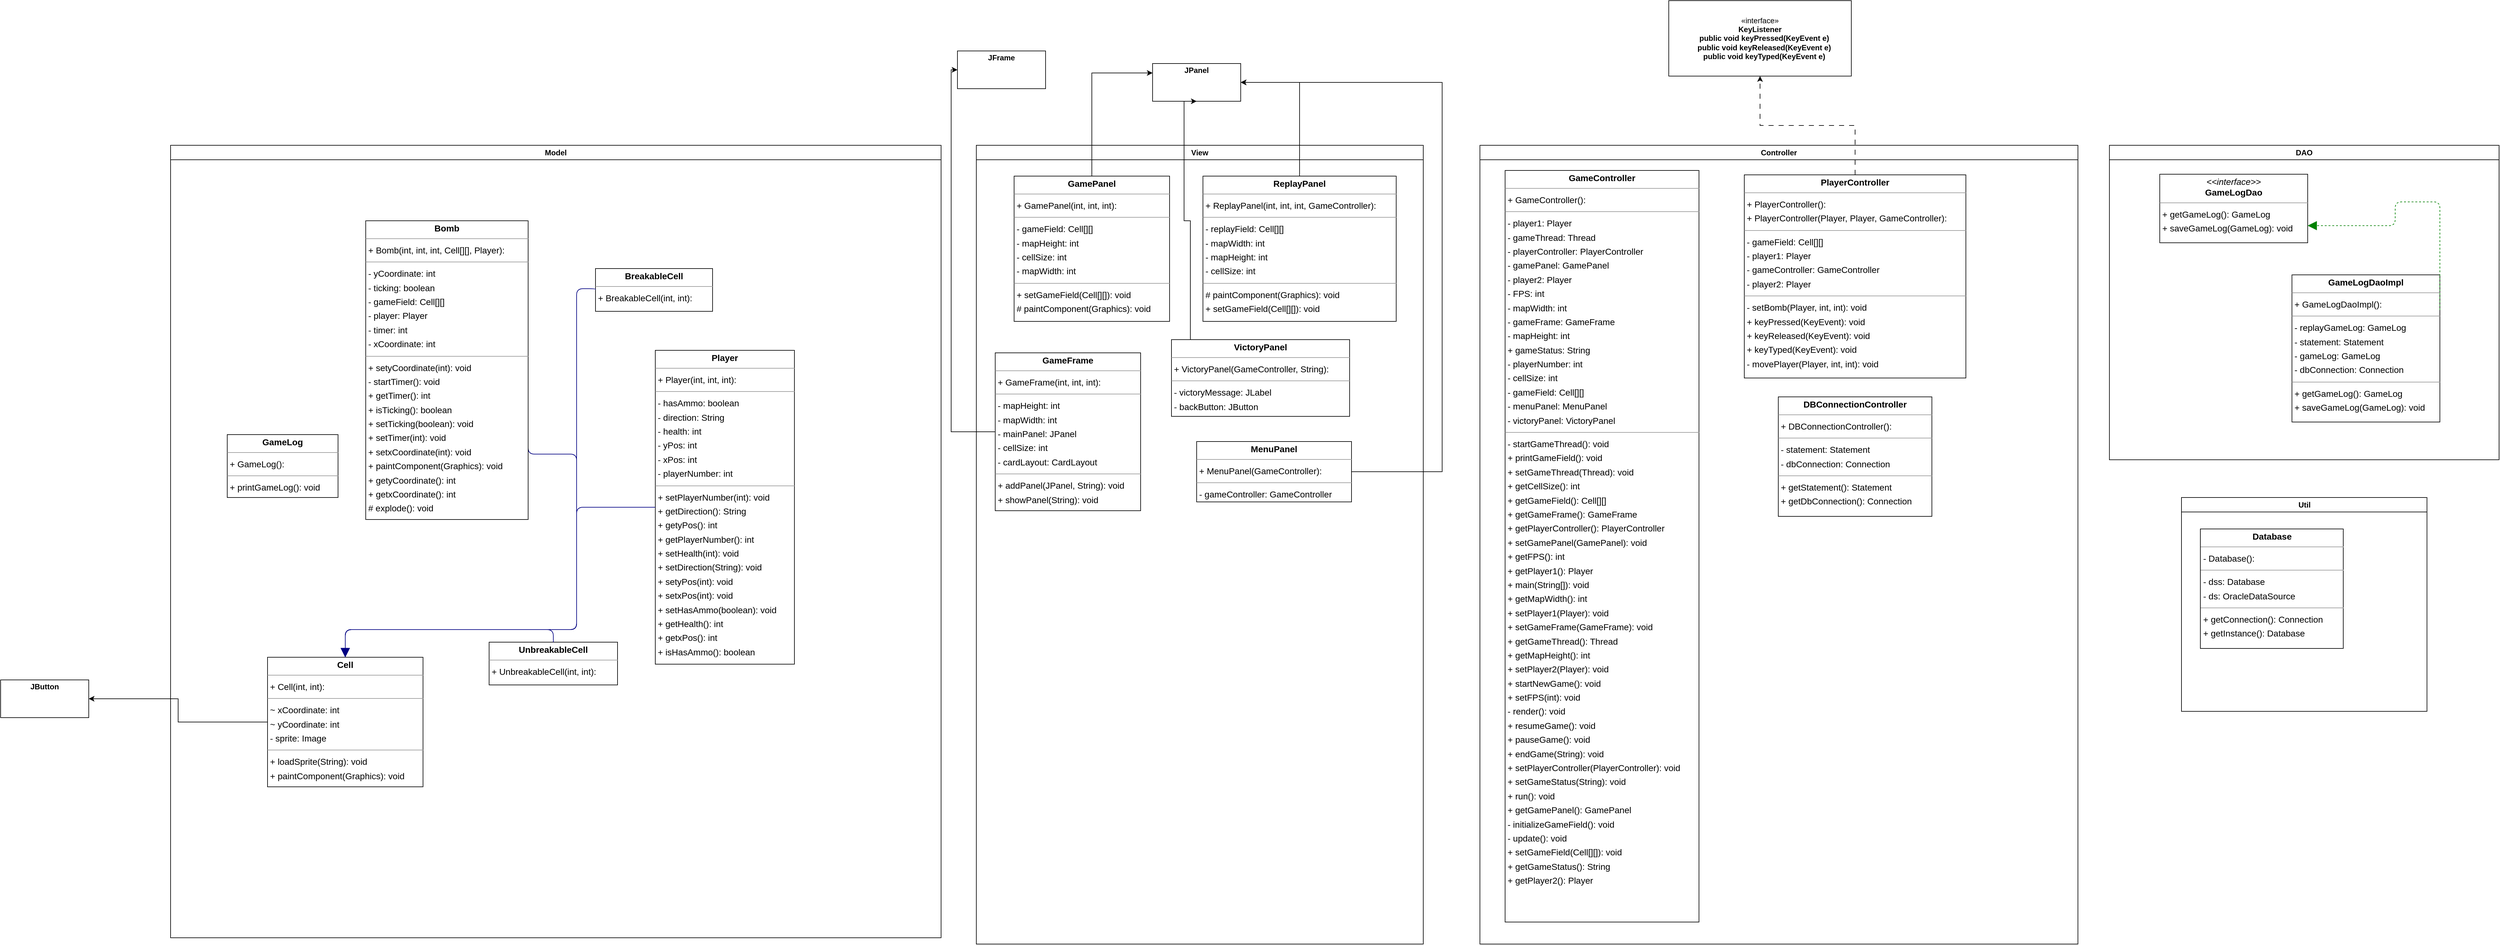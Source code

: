 <mxfile version="24.6.2" type="github">
  <diagram id="Bu6Lam7aKFqWhQBKkHUC" name="Seite-1">
    <mxGraphModel dx="5668" dy="1876" grid="1" gridSize="10" guides="1" tooltips="1" connect="1" arrows="1" fold="1" page="0" pageScale="1" pageWidth="827" pageHeight="1169" background="none" math="0" shadow="0">
      <root>
        <mxCell id="0" />
        <mxCell id="1" parent="0" />
        <mxCell id="NOHZJtmHs7OVtUt74dhB-2" value="Controller" style="swimlane;whiteSpace=wrap;html=1;" vertex="1" parent="1">
          <mxGeometry x="-260" y="100" width="950" height="1270" as="geometry" />
        </mxCell>
        <mxCell id="node14" value="&lt;p style=&quot;margin:0px;margin-top:4px;text-align:center;&quot;&gt;&lt;b&gt;GameController&lt;/b&gt;&lt;/p&gt;&lt;hr size=&quot;1&quot;/&gt;&lt;p style=&quot;margin:0 0 0 4px;line-height:1.6;&quot;&gt;+ GameController(): &lt;/p&gt;&lt;hr size=&quot;1&quot;/&gt;&lt;p style=&quot;margin:0 0 0 4px;line-height:1.6;&quot;&gt;- player1: Player&lt;br/&gt;- gameThread: Thread&lt;br/&gt;- playerController: PlayerController&lt;br/&gt;- gamePanel: GamePanel&lt;br/&gt;- player2: Player&lt;br/&gt;- FPS: int&lt;br/&gt;- mapWidth: int&lt;br/&gt;- gameFrame: GameFrame&lt;br/&gt;- mapHeight: int&lt;br/&gt;+ gameStatus: String&lt;br/&gt;- playerNumber: int&lt;br/&gt;- cellSize: int&lt;br/&gt;- gameField: Cell[][]&lt;br/&gt;- menuPanel: MenuPanel&lt;br/&gt;- victoryPanel: VictoryPanel&lt;/p&gt;&lt;hr size=&quot;1&quot;/&gt;&lt;p style=&quot;margin:0 0 0 4px;line-height:1.6;&quot;&gt;- startGameThread(): void&lt;br/&gt;+ printGameField(): void&lt;br/&gt;+ setGameThread(Thread): void&lt;br/&gt;+ getCellSize(): int&lt;br/&gt;+ getGameField(): Cell[][]&lt;br/&gt;+ getGameFrame(): GameFrame&lt;br/&gt;+ getPlayerController(): PlayerController&lt;br/&gt;+ setGamePanel(GamePanel): void&lt;br/&gt;+ getFPS(): int&lt;br/&gt;+ getPlayer1(): Player&lt;br/&gt;+ main(String[]): void&lt;br/&gt;+ getMapWidth(): int&lt;br/&gt;+ setPlayer1(Player): void&lt;br/&gt;+ setGameFrame(GameFrame): void&lt;br/&gt;+ getGameThread(): Thread&lt;br/&gt;+ getMapHeight(): int&lt;br/&gt;+ setPlayer2(Player): void&lt;br/&gt;+ startNewGame(): void&lt;br/&gt;+ setFPS(int): void&lt;br/&gt;- render(): void&lt;br/&gt;+ resumeGame(): void&lt;br/&gt;+ pauseGame(): void&lt;br/&gt;+ endGame(String): void&lt;br/&gt;+ setPlayerController(PlayerController): void&lt;br/&gt;+ setGameStatus(String): void&lt;br/&gt;+ run(): void&lt;br/&gt;+ getGamePanel(): GamePanel&lt;br/&gt;- initializeGameField(): void&lt;br/&gt;- update(): void&lt;br/&gt;+ setGameField(Cell[][]): void&lt;br/&gt;+ getGameStatus(): String&lt;br/&gt;+ getPlayer2(): Player&lt;/p&gt;" style="verticalAlign=top;align=left;overflow=fill;fontSize=14;fontFamily=Helvetica;html=1;rounded=0;shadow=0;comic=0;labelBackgroundColor=none;strokeWidth=1;" parent="NOHZJtmHs7OVtUt74dhB-2" vertex="1">
          <mxGeometry x="40" y="40" width="308" height="1195" as="geometry" />
        </mxCell>
        <mxCell id="node5" value="&lt;p style=&quot;margin:0px;margin-top:4px;text-align:center;&quot;&gt;&lt;b&gt;PlayerController&lt;/b&gt;&lt;/p&gt;&lt;hr size=&quot;1&quot;/&gt;&lt;p style=&quot;margin:0 0 0 4px;line-height:1.6;&quot;&gt;+ PlayerController(): &lt;br/&gt;+ PlayerController(Player, Player, GameController): &lt;/p&gt;&lt;hr size=&quot;1&quot;/&gt;&lt;p style=&quot;margin:0 0 0 4px;line-height:1.6;&quot;&gt;- gameField: Cell[][]&lt;br/&gt;- player1: Player&lt;br/&gt;- gameController: GameController&lt;br/&gt;- player2: Player&lt;/p&gt;&lt;hr size=&quot;1&quot;/&gt;&lt;p style=&quot;margin:0 0 0 4px;line-height:1.6;&quot;&gt;- setBomb(Player, int, int): void&lt;br/&gt;+ keyPressed(KeyEvent): void&lt;br/&gt;+ keyReleased(KeyEvent): void&lt;br/&gt;+ keyTyped(KeyEvent): void&lt;br/&gt;- movePlayer(Player, int, int): void&lt;/p&gt;" style="verticalAlign=top;align=left;overflow=fill;fontSize=14;fontFamily=Helvetica;html=1;rounded=0;shadow=0;comic=0;labelBackgroundColor=none;strokeWidth=1;" parent="NOHZJtmHs7OVtUt74dhB-2" vertex="1">
          <mxGeometry x="420" y="47" width="352" height="323" as="geometry" />
        </mxCell>
        <mxCell id="node10" value="&lt;p style=&quot;margin:0px;margin-top:4px;text-align:center;&quot;&gt;&lt;b&gt;DBConnectionController&lt;/b&gt;&lt;/p&gt;&lt;hr size=&quot;1&quot;/&gt;&lt;p style=&quot;margin:0 0 0 4px;line-height:1.6;&quot;&gt;+ DBConnectionController(): &lt;/p&gt;&lt;hr size=&quot;1&quot;/&gt;&lt;p style=&quot;margin:0 0 0 4px;line-height:1.6;&quot;&gt;- statement: Statement&lt;br/&gt;- dbConnection: Connection&lt;/p&gt;&lt;hr size=&quot;1&quot;/&gt;&lt;p style=&quot;margin:0 0 0 4px;line-height:1.6;&quot;&gt;+ getStatement(): Statement&lt;br/&gt;+ getDbConnection(): Connection&lt;/p&gt;" style="verticalAlign=top;align=left;overflow=fill;fontSize=14;fontFamily=Helvetica;html=1;rounded=0;shadow=0;comic=0;labelBackgroundColor=none;strokeWidth=1;" parent="NOHZJtmHs7OVtUt74dhB-2" vertex="1">
          <mxGeometry x="474" y="400" width="244" height="190" as="geometry" />
        </mxCell>
        <mxCell id="NOHZJtmHs7OVtUt74dhB-11" value="View" style="swimlane;whiteSpace=wrap;html=1;" vertex="1" parent="1">
          <mxGeometry x="-1060" y="100" width="710" height="1270" as="geometry" />
        </mxCell>
        <mxCell id="node0" value="&lt;p style=&quot;margin:0px;margin-top:4px;text-align:center;&quot;&gt;&lt;b&gt;GamePanel&lt;/b&gt;&lt;/p&gt;&lt;hr size=&quot;1&quot;/&gt;&lt;p style=&quot;margin:0 0 0 4px;line-height:1.6;&quot;&gt;+ GamePanel(int, int, int): &lt;/p&gt;&lt;hr size=&quot;1&quot;/&gt;&lt;p style=&quot;margin:0 0 0 4px;line-height:1.6;&quot;&gt;- gameField: Cell[][]&lt;br/&gt;- mapHeight: int&lt;br/&gt;- cellSize: int&lt;br/&gt;- mapWidth: int&lt;/p&gt;&lt;hr size=&quot;1&quot;/&gt;&lt;p style=&quot;margin:0 0 0 4px;line-height:1.6;&quot;&gt;+ setGameField(Cell[][]): void&lt;br/&gt;# paintComponent(Graphics): void&lt;/p&gt;" style="verticalAlign=top;align=left;overflow=fill;fontSize=14;fontFamily=Helvetica;html=1;rounded=0;shadow=0;comic=0;labelBackgroundColor=none;strokeWidth=1;" parent="NOHZJtmHs7OVtUt74dhB-11" vertex="1">
          <mxGeometry x="60" y="49" width="247" height="231" as="geometry" />
        </mxCell>
        <mxCell id="node17" value="&lt;p style=&quot;margin:0px;margin-top:4px;text-align:center;&quot;&gt;&lt;b&gt;ReplayPanel&lt;/b&gt;&lt;/p&gt;&lt;hr size=&quot;1&quot;/&gt;&lt;p style=&quot;margin:0 0 0 4px;line-height:1.6;&quot;&gt;+ ReplayPanel(int, int, int, GameController): &lt;/p&gt;&lt;hr size=&quot;1&quot;/&gt;&lt;p style=&quot;margin:0 0 0 4px;line-height:1.6;&quot;&gt;- replayField: Cell[][]&lt;br/&gt;- mapWidth: int&lt;br/&gt;- mapHeight: int&lt;br/&gt;- cellSize: int&lt;/p&gt;&lt;hr size=&quot;1&quot;/&gt;&lt;p style=&quot;margin:0 0 0 4px;line-height:1.6;&quot;&gt;# paintComponent(Graphics): void&lt;br/&gt;+ setGameField(Cell[][]): void&lt;/p&gt;" style="verticalAlign=top;align=left;overflow=fill;fontSize=14;fontFamily=Helvetica;html=1;rounded=0;shadow=0;comic=0;labelBackgroundColor=none;strokeWidth=1;" parent="NOHZJtmHs7OVtUt74dhB-11" vertex="1">
          <mxGeometry x="360" y="49" width="307" height="231" as="geometry" />
        </mxCell>
        <mxCell id="node9" value="&lt;p style=&quot;margin:0px;margin-top:4px;text-align:center;&quot;&gt;&lt;b&gt;GameFrame&lt;/b&gt;&lt;/p&gt;&lt;hr size=&quot;1&quot;/&gt;&lt;p style=&quot;margin:0 0 0 4px;line-height:1.6;&quot;&gt;+ GameFrame(int, int, int): &lt;/p&gt;&lt;hr size=&quot;1&quot;/&gt;&lt;p style=&quot;margin:0 0 0 4px;line-height:1.6;&quot;&gt;- mapHeight: int&lt;br/&gt;- mapWidth: int&lt;br/&gt;- mainPanel: JPanel&lt;br/&gt;- cellSize: int&lt;br/&gt;- cardLayout: CardLayout&lt;/p&gt;&lt;hr size=&quot;1&quot;/&gt;&lt;p style=&quot;margin:0 0 0 4px;line-height:1.6;&quot;&gt;+ addPanel(JPanel, String): void&lt;br/&gt;+ showPanel(String): void&lt;/p&gt;" style="verticalAlign=top;align=left;overflow=fill;fontSize=14;fontFamily=Helvetica;html=1;rounded=0;shadow=0;comic=0;labelBackgroundColor=none;strokeWidth=1;" parent="NOHZJtmHs7OVtUt74dhB-11" vertex="1">
          <mxGeometry x="30" y="330" width="231" height="251" as="geometry" />
        </mxCell>
        <mxCell id="node2" value="&lt;p style=&quot;margin:0px;margin-top:4px;text-align:center;&quot;&gt;&lt;b&gt;VictoryPanel&lt;/b&gt;&lt;/p&gt;&lt;hr size=&quot;1&quot;/&gt;&lt;p style=&quot;margin:0 0 0 4px;line-height:1.6;&quot;&gt;+ VictoryPanel(GameController, String): &lt;/p&gt;&lt;hr size=&quot;1&quot;/&gt;&lt;p style=&quot;margin:0 0 0 4px;line-height:1.6;&quot;&gt;- victoryMessage: JLabel&lt;br/&gt;- backButton: JButton&lt;/p&gt;" style="verticalAlign=top;align=left;overflow=fill;fontSize=14;fontFamily=Helvetica;html=1;rounded=0;shadow=0;comic=0;labelBackgroundColor=none;strokeWidth=1;" parent="NOHZJtmHs7OVtUt74dhB-11" vertex="1">
          <mxGeometry x="310" y="309" width="283" height="122" as="geometry" />
        </mxCell>
        <mxCell id="node16" value="&lt;p style=&quot;margin:0px;margin-top:4px;text-align:center;&quot;&gt;&lt;b&gt;MenuPanel&lt;/b&gt;&lt;/p&gt;&lt;hr size=&quot;1&quot;/&gt;&lt;p style=&quot;margin:0 0 0 4px;line-height:1.6;&quot;&gt;+ MenuPanel(GameController): &lt;/p&gt;&lt;hr size=&quot;1&quot;/&gt;&lt;p style=&quot;margin:0 0 0 4px;line-height:1.6;&quot;&gt;- gameController: GameController&lt;/p&gt;" style="verticalAlign=top;align=left;overflow=fill;fontSize=14;fontFamily=Helvetica;html=1;rounded=0;shadow=0;comic=0;labelBackgroundColor=none;strokeWidth=1;" parent="NOHZJtmHs7OVtUt74dhB-11" vertex="1">
          <mxGeometry x="350" y="471" width="246" height="96" as="geometry" />
        </mxCell>
        <mxCell id="NOHZJtmHs7OVtUt74dhB-12" value="Model" style="swimlane;whiteSpace=wrap;html=1;" vertex="1" parent="1">
          <mxGeometry x="-2340" y="100" width="1224" height="1260" as="geometry" />
        </mxCell>
        <mxCell id="node4" value="&lt;p style=&quot;margin:0px;margin-top:4px;text-align:center;&quot;&gt;&lt;b&gt;BreakableCell&lt;/b&gt;&lt;/p&gt;&lt;hr size=&quot;1&quot;/&gt;&lt;p style=&quot;margin:0 0 0 4px;line-height:1.6;&quot;&gt;+ BreakableCell(int, int): &lt;/p&gt;" style="verticalAlign=top;align=left;overflow=fill;fontSize=14;fontFamily=Helvetica;html=1;rounded=0;shadow=0;comic=0;labelBackgroundColor=none;strokeWidth=1;" parent="NOHZJtmHs7OVtUt74dhB-12" vertex="1">
          <mxGeometry x="675" y="196" width="186" height="68" as="geometry" />
        </mxCell>
        <mxCell id="node7" value="&lt;p style=&quot;margin:0px;margin-top:4px;text-align:center;&quot;&gt;&lt;b&gt;Cell&lt;/b&gt;&lt;/p&gt;&lt;hr size=&quot;1&quot;/&gt;&lt;p style=&quot;margin:0 0 0 4px;line-height:1.6;&quot;&gt;+ Cell(int, int): &lt;/p&gt;&lt;hr size=&quot;1&quot;/&gt;&lt;p style=&quot;margin:0 0 0 4px;line-height:1.6;&quot;&gt;~ xCoordinate: int&lt;br/&gt;~ yCoordinate: int&lt;br/&gt;- sprite: Image&lt;/p&gt;&lt;hr size=&quot;1&quot;/&gt;&lt;p style=&quot;margin:0 0 0 4px;line-height:1.6;&quot;&gt;+ loadSprite(String): void&lt;br/&gt;+ paintComponent(Graphics): void&lt;/p&gt;" style="verticalAlign=top;align=left;overflow=fill;fontSize=14;fontFamily=Helvetica;html=1;rounded=0;shadow=0;comic=0;labelBackgroundColor=none;strokeWidth=1;" parent="NOHZJtmHs7OVtUt74dhB-12" vertex="1">
          <mxGeometry x="154" y="814" width="247" height="206" as="geometry" />
        </mxCell>
        <mxCell id="node12" value="&lt;p style=&quot;margin:0px;margin-top:4px;text-align:center;&quot;&gt;&lt;b&gt;Player&lt;/b&gt;&lt;/p&gt;&lt;hr size=&quot;1&quot;/&gt;&lt;p style=&quot;margin:0 0 0 4px;line-height:1.6;&quot;&gt;+ Player(int, int, int): &lt;/p&gt;&lt;hr size=&quot;1&quot;/&gt;&lt;p style=&quot;margin:0 0 0 4px;line-height:1.6;&quot;&gt;- hasAmmo: boolean&lt;br/&gt;- direction: String&lt;br/&gt;- health: int&lt;br/&gt;- yPos: int&lt;br/&gt;- xPos: int&lt;br/&gt;- playerNumber: int&lt;/p&gt;&lt;hr size=&quot;1&quot;/&gt;&lt;p style=&quot;margin:0 0 0 4px;line-height:1.6;&quot;&gt;+ setPlayerNumber(int): void&lt;br/&gt;+ getDirection(): String&lt;br/&gt;+ getyPos(): int&lt;br/&gt;+ getPlayerNumber(): int&lt;br/&gt;+ setHealth(int): void&lt;br/&gt;+ setDirection(String): void&lt;br/&gt;+ setyPos(int): void&lt;br/&gt;+ setxPos(int): void&lt;br/&gt;+ setHasAmmo(boolean): void&lt;br/&gt;+ getHealth(): int&lt;br/&gt;+ getxPos(): int&lt;br/&gt;+ isHasAmmo(): boolean&lt;/p&gt;" style="verticalAlign=top;align=left;overflow=fill;fontSize=14;fontFamily=Helvetica;html=1;rounded=0;shadow=0;comic=0;labelBackgroundColor=none;strokeWidth=1;" parent="NOHZJtmHs7OVtUt74dhB-12" vertex="1">
          <mxGeometry x="770" y="326" width="221" height="499" as="geometry" />
        </mxCell>
        <mxCell id="node15" value="&lt;p style=&quot;margin:0px;margin-top:4px;text-align:center;&quot;&gt;&lt;b&gt;UnbreakableCell&lt;/b&gt;&lt;/p&gt;&lt;hr size=&quot;1&quot;/&gt;&lt;p style=&quot;margin:0 0 0 4px;line-height:1.6;&quot;&gt;+ UnbreakableCell(int, int): &lt;/p&gt;" style="verticalAlign=top;align=left;overflow=fill;fontSize=14;fontFamily=Helvetica;html=1;rounded=0;shadow=0;comic=0;labelBackgroundColor=none;strokeWidth=1;" parent="NOHZJtmHs7OVtUt74dhB-12" vertex="1">
          <mxGeometry x="506" y="790" width="204" height="68" as="geometry" />
        </mxCell>
        <mxCell id="edge0" value="" style="html=1;rounded=1;edgeStyle=orthogonalEdgeStyle;dashed=0;startArrow=none;endArrow=block;endSize=12;strokeColor=#000082;exitX=1.000;exitY=0.500;exitDx=0;exitDy=0;entryX=0.500;entryY=0.000;entryDx=0;entryDy=0;" parent="NOHZJtmHs7OVtUt74dhB-12" source="node13" target="node7" edge="1">
          <mxGeometry width="50" height="50" relative="1" as="geometry">
            <Array as="points">
              <mxPoint x="645" y="491" />
              <mxPoint x="645" y="770" />
              <mxPoint x="278" y="770" />
            </Array>
          </mxGeometry>
        </mxCell>
        <mxCell id="edge3" value="" style="html=1;rounded=1;edgeStyle=orthogonalEdgeStyle;dashed=0;startArrow=none;endArrow=block;endSize=12;strokeColor=#000082;exitX=0.000;exitY=0.500;exitDx=0;exitDy=0;entryX=0.500;entryY=0.000;entryDx=0;entryDy=0;" parent="NOHZJtmHs7OVtUt74dhB-12" source="node4" target="node7" edge="1">
          <mxGeometry width="50" height="50" relative="1" as="geometry">
            <Array as="points">
              <mxPoint x="645" y="228" />
              <mxPoint x="645" y="770" />
              <mxPoint x="278" y="770" />
            </Array>
          </mxGeometry>
        </mxCell>
        <mxCell id="edge4" value="" style="html=1;rounded=1;edgeStyle=orthogonalEdgeStyle;dashed=0;startArrow=none;endArrow=block;endSize=12;strokeColor=#000082;exitX=0.000;exitY=0.500;exitDx=0;exitDy=0;entryX=0.500;entryY=0.000;entryDx=0;entryDy=0;" parent="NOHZJtmHs7OVtUt74dhB-12" source="node12" target="node7" edge="1">
          <mxGeometry width="50" height="50" relative="1" as="geometry">
            <Array as="points">
              <mxPoint x="645" y="576" />
              <mxPoint x="645" y="770" />
              <mxPoint x="278" y="770" />
            </Array>
          </mxGeometry>
        </mxCell>
        <mxCell id="edge2" value="" style="html=1;rounded=1;edgeStyle=orthogonalEdgeStyle;dashed=0;startArrow=none;endArrow=block;endSize=12;strokeColor=#000082;exitX=0.500;exitY=0.001;exitDx=0;exitDy=0;entryX=0.500;entryY=0.000;entryDx=0;entryDy=0;" parent="NOHZJtmHs7OVtUt74dhB-12" source="node15" target="node7" edge="1">
          <mxGeometry width="50" height="50" relative="1" as="geometry">
            <Array as="points">
              <mxPoint x="608" y="770" />
              <mxPoint x="278" y="770" />
            </Array>
          </mxGeometry>
        </mxCell>
        <mxCell id="node13" value="&lt;p style=&quot;margin:0px;margin-top:4px;text-align:center;&quot;&gt;&lt;b&gt;Bomb&lt;/b&gt;&lt;/p&gt;&lt;hr size=&quot;1&quot;/&gt;&lt;p style=&quot;margin:0 0 0 4px;line-height:1.6;&quot;&gt;+ Bomb(int, int, int, Cell[][], Player): &lt;/p&gt;&lt;hr size=&quot;1&quot;/&gt;&lt;p style=&quot;margin:0 0 0 4px;line-height:1.6;&quot;&gt;- yCoordinate: int&lt;br/&gt;- ticking: boolean&lt;br/&gt;- gameField: Cell[][]&lt;br/&gt;- player: Player&lt;br/&gt;- timer: int&lt;br/&gt;- xCoordinate: int&lt;/p&gt;&lt;hr size=&quot;1&quot;/&gt;&lt;p style=&quot;margin:0 0 0 4px;line-height:1.6;&quot;&gt;+ setyCoordinate(int): void&lt;br/&gt;- startTimer(): void&lt;br/&gt;+ getTimer(): int&lt;br/&gt;+ isTicking(): boolean&lt;br/&gt;+ setTicking(boolean): void&lt;br/&gt;+ setTimer(int): void&lt;br/&gt;+ setxCoordinate(int): void&lt;br/&gt;+ paintComponent(Graphics): void&lt;br/&gt;+ getyCoordinate(): int&lt;br/&gt;+ getxCoordinate(): int&lt;br/&gt;# explode(): void&lt;/p&gt;" style="verticalAlign=top;align=left;overflow=fill;fontSize=14;fontFamily=Helvetica;html=1;rounded=0;shadow=0;comic=0;labelBackgroundColor=none;strokeWidth=1;" parent="NOHZJtmHs7OVtUt74dhB-12" vertex="1">
          <mxGeometry x="310" y="120" width="258" height="475" as="geometry" />
        </mxCell>
        <mxCell id="node1" value="&lt;p style=&quot;margin:0px;margin-top:4px;text-align:center;&quot;&gt;&lt;b&gt;GameLog&lt;/b&gt;&lt;/p&gt;&lt;hr size=&quot;1&quot;/&gt;&lt;p style=&quot;margin:0 0 0 4px;line-height:1.6;&quot;&gt;+ GameLog(): &lt;/p&gt;&lt;hr size=&quot;1&quot;/&gt;&lt;p style=&quot;margin:0 0 0 4px;line-height:1.6;&quot;&gt;+ printGameLog(): void&lt;/p&gt;" style="verticalAlign=top;align=left;overflow=fill;fontSize=14;fontFamily=Helvetica;html=1;rounded=0;shadow=0;comic=0;labelBackgroundColor=none;strokeWidth=1;" parent="NOHZJtmHs7OVtUt74dhB-12" vertex="1">
          <mxGeometry x="90" y="460" width="176" height="100" as="geometry" />
        </mxCell>
        <mxCell id="NOHZJtmHs7OVtUt74dhB-13" value="DAO" style="swimlane;whiteSpace=wrap;html=1;" vertex="1" parent="1">
          <mxGeometry x="740" y="100" width="619" height="500" as="geometry" />
        </mxCell>
        <mxCell id="node3" value="&lt;p style=&quot;margin:0px;margin-top:4px;text-align:center;&quot;&gt;&lt;b&gt;GameLogDaoImpl&lt;/b&gt;&lt;/p&gt;&lt;hr size=&quot;1&quot;/&gt;&lt;p style=&quot;margin:0 0 0 4px;line-height:1.6;&quot;&gt;+ GameLogDaoImpl(): &lt;/p&gt;&lt;hr size=&quot;1&quot;/&gt;&lt;p style=&quot;margin:0 0 0 4px;line-height:1.6;&quot;&gt;- replayGameLog: GameLog&lt;br/&gt;- statement: Statement&lt;br/&gt;- gameLog: GameLog&lt;br/&gt;- dbConnection: Connection&lt;/p&gt;&lt;hr size=&quot;1&quot;/&gt;&lt;p style=&quot;margin:0 0 0 4px;line-height:1.6;&quot;&gt;+ getGameLog(): GameLog&lt;br/&gt;+ saveGameLog(GameLog): void&lt;/p&gt;" style="verticalAlign=top;align=left;overflow=fill;fontSize=14;fontFamily=Helvetica;html=1;rounded=0;shadow=0;comic=0;labelBackgroundColor=none;strokeWidth=1;" parent="NOHZJtmHs7OVtUt74dhB-13" vertex="1">
          <mxGeometry x="290" y="206" width="235" height="234" as="geometry" />
        </mxCell>
        <mxCell id="node6" value="&lt;p style=&quot;margin:0px;margin-top:4px;text-align:center;&quot;&gt;&lt;i&gt;&amp;lt;&amp;lt;interface&amp;gt;&amp;gt;&lt;/i&gt;&lt;br/&gt;&lt;b&gt;GameLogDao&lt;/b&gt;&lt;/p&gt;&lt;hr size=&quot;1&quot;/&gt;&lt;p style=&quot;margin:0 0 0 4px;line-height:1.6;&quot;&gt;+ getGameLog(): GameLog&lt;br/&gt;+ saveGameLog(GameLog): void&lt;/p&gt;" style="verticalAlign=top;align=left;overflow=fill;fontSize=14;fontFamily=Helvetica;html=1;rounded=0;shadow=0;comic=0;labelBackgroundColor=none;strokeWidth=1;" parent="NOHZJtmHs7OVtUt74dhB-13" vertex="1">
          <mxGeometry x="80" y="46" width="235" height="109" as="geometry" />
        </mxCell>
        <mxCell id="edge1" value="" style="html=1;rounded=1;edgeStyle=orthogonalEdgeStyle;dashed=1;startArrow=none;endArrow=block;endSize=12;strokeColor=#008200;exitX=1.000;exitY=0.156;exitDx=0;exitDy=0;entryX=1;entryY=0.75;entryDx=0;entryDy=0;" parent="NOHZJtmHs7OVtUt74dhB-13" target="node6" edge="1">
          <mxGeometry width="50" height="50" relative="1" as="geometry">
            <Array as="points">
              <mxPoint x="525" y="90" />
              <mxPoint x="454" y="90" />
              <mxPoint x="454" y="128" />
            </Array>
            <mxPoint x="525" y="261.916" as="sourcePoint" />
            <mxPoint x="210" y="178" as="targetPoint" />
          </mxGeometry>
        </mxCell>
        <mxCell id="NOHZJtmHs7OVtUt74dhB-14" value="Util" style="swimlane;whiteSpace=wrap;html=1;startSize=23;" vertex="1" parent="1">
          <mxGeometry x="854.5" y="660" width="390" height="340" as="geometry" />
        </mxCell>
        <mxCell id="node11" value="&lt;p style=&quot;margin:0px;margin-top:4px;text-align:center;&quot;&gt;&lt;b&gt;Database&lt;/b&gt;&lt;/p&gt;&lt;hr size=&quot;1&quot;/&gt;&lt;p style=&quot;margin:0 0 0 4px;line-height:1.6;&quot;&gt;- Database(): &lt;/p&gt;&lt;hr size=&quot;1&quot;/&gt;&lt;p style=&quot;margin:0 0 0 4px;line-height:1.6;&quot;&gt;- dss: Database&lt;br/&gt;- ds: OracleDataSource&lt;/p&gt;&lt;hr size=&quot;1&quot;/&gt;&lt;p style=&quot;margin:0 0 0 4px;line-height:1.6;&quot;&gt;+ getConnection(): Connection&lt;br/&gt;+ getInstance(): Database&lt;/p&gt;" style="verticalAlign=top;align=left;overflow=fill;fontSize=14;fontFamily=Helvetica;html=1;rounded=0;shadow=0;comic=0;labelBackgroundColor=none;strokeWidth=1;" parent="NOHZJtmHs7OVtUt74dhB-14" vertex="1">
          <mxGeometry x="30" y="50" width="227" height="190" as="geometry" />
        </mxCell>
        <mxCell id="NOHZJtmHs7OVtUt74dhB-17" value="«interface»&lt;br&gt;&lt;b&gt;KeyListener&lt;/b&gt;&lt;div&gt;&lt;div style=&quot;&quot;&gt;&lt;b&gt;&amp;nbsp; &amp;nbsp; public void keyPressed(KeyEvent e)&lt;/b&gt;&lt;/div&gt;&lt;div&gt;&lt;b&gt;&amp;nbsp; &amp;nbsp; public void keyReleased(KeyEvent e)&lt;/b&gt;&lt;/div&gt;&lt;div&gt;&lt;b&gt;&amp;nbsp; &amp;nbsp; public void keyTyped(KeyEvent e)&lt;/b&gt;&lt;/div&gt;&lt;/div&gt;" style="html=1;whiteSpace=wrap;" vertex="1" parent="1">
          <mxGeometry x="40" y="-130" width="290" height="120" as="geometry" />
        </mxCell>
        <mxCell id="NOHZJtmHs7OVtUt74dhB-18" style="edgeStyle=orthogonalEdgeStyle;rounded=0;orthogonalLoop=1;jettySize=auto;html=1;dashed=1;dashPattern=8 8;" edge="1" parent="1" source="node5" target="NOHZJtmHs7OVtUt74dhB-17">
          <mxGeometry relative="1" as="geometry" />
        </mxCell>
        <mxCell id="NOHZJtmHs7OVtUt74dhB-19" value="&lt;p style=&quot;margin:0px;margin-top:4px;text-align:center;&quot;&gt;&lt;b&gt;JPanel&lt;/b&gt;&lt;/p&gt;" style="verticalAlign=top;align=left;overflow=fill;html=1;whiteSpace=wrap;" vertex="1" parent="1">
          <mxGeometry x="-780" y="-30" width="140" height="60" as="geometry" />
        </mxCell>
        <mxCell id="NOHZJtmHs7OVtUt74dhB-20" style="edgeStyle=orthogonalEdgeStyle;rounded=0;orthogonalLoop=1;jettySize=auto;html=1;entryX=1;entryY=0.5;entryDx=0;entryDy=0;" edge="1" parent="1" source="node17" target="NOHZJtmHs7OVtUt74dhB-19">
          <mxGeometry relative="1" as="geometry" />
        </mxCell>
        <mxCell id="NOHZJtmHs7OVtUt74dhB-21" style="edgeStyle=orthogonalEdgeStyle;rounded=0;orthogonalLoop=1;jettySize=auto;html=1;entryX=0;entryY=0.25;entryDx=0;entryDy=0;" edge="1" parent="1" source="node0" target="NOHZJtmHs7OVtUt74dhB-19">
          <mxGeometry relative="1" as="geometry" />
        </mxCell>
        <mxCell id="NOHZJtmHs7OVtUt74dhB-22" style="edgeStyle=orthogonalEdgeStyle;rounded=0;orthogonalLoop=1;jettySize=auto;html=1;entryX=0.5;entryY=1;entryDx=0;entryDy=0;" edge="1" parent="1" source="node2" target="NOHZJtmHs7OVtUt74dhB-19">
          <mxGeometry relative="1" as="geometry">
            <Array as="points">
              <mxPoint x="-720" y="220" />
              <mxPoint x="-730" y="220" />
              <mxPoint x="-730" y="30" />
            </Array>
          </mxGeometry>
        </mxCell>
        <mxCell id="NOHZJtmHs7OVtUt74dhB-23" style="edgeStyle=orthogonalEdgeStyle;rounded=0;orthogonalLoop=1;jettySize=auto;html=1;entryX=1;entryY=0.5;entryDx=0;entryDy=0;" edge="1" parent="1" source="node16" target="NOHZJtmHs7OVtUt74dhB-19">
          <mxGeometry relative="1" as="geometry">
            <Array as="points">
              <mxPoint x="-320" y="619" />
              <mxPoint x="-320" />
            </Array>
          </mxGeometry>
        </mxCell>
        <mxCell id="NOHZJtmHs7OVtUt74dhB-25" value="&lt;p style=&quot;margin:0px;margin-top:4px;text-align:center;&quot;&gt;&lt;b&gt;JFrame&lt;/b&gt;&lt;/p&gt;" style="verticalAlign=top;align=left;overflow=fill;html=1;whiteSpace=wrap;" vertex="1" parent="1">
          <mxGeometry x="-1090" y="-50" width="140" height="60" as="geometry" />
        </mxCell>
        <mxCell id="NOHZJtmHs7OVtUt74dhB-26" style="edgeStyle=orthogonalEdgeStyle;rounded=0;orthogonalLoop=1;jettySize=auto;html=1;" edge="1" parent="1" source="node9" target="NOHZJtmHs7OVtUt74dhB-25">
          <mxGeometry relative="1" as="geometry">
            <Array as="points">
              <mxPoint x="-1100" y="555" />
              <mxPoint x="-1100" y="-20" />
            </Array>
          </mxGeometry>
        </mxCell>
        <mxCell id="NOHZJtmHs7OVtUt74dhB-27" value="&lt;p style=&quot;margin:0px;margin-top:4px;text-align:center;&quot;&gt;&lt;b&gt;JButton&lt;/b&gt;&lt;/p&gt;" style="verticalAlign=top;align=left;overflow=fill;html=1;whiteSpace=wrap;" vertex="1" parent="1">
          <mxGeometry x="-2610" y="950" width="140" height="60" as="geometry" />
        </mxCell>
        <mxCell id="NOHZJtmHs7OVtUt74dhB-28" style="edgeStyle=orthogonalEdgeStyle;rounded=0;orthogonalLoop=1;jettySize=auto;html=1;" edge="1" parent="1" source="node7" target="NOHZJtmHs7OVtUt74dhB-27">
          <mxGeometry relative="1" as="geometry" />
        </mxCell>
      </root>
    </mxGraphModel>
  </diagram>
</mxfile>
